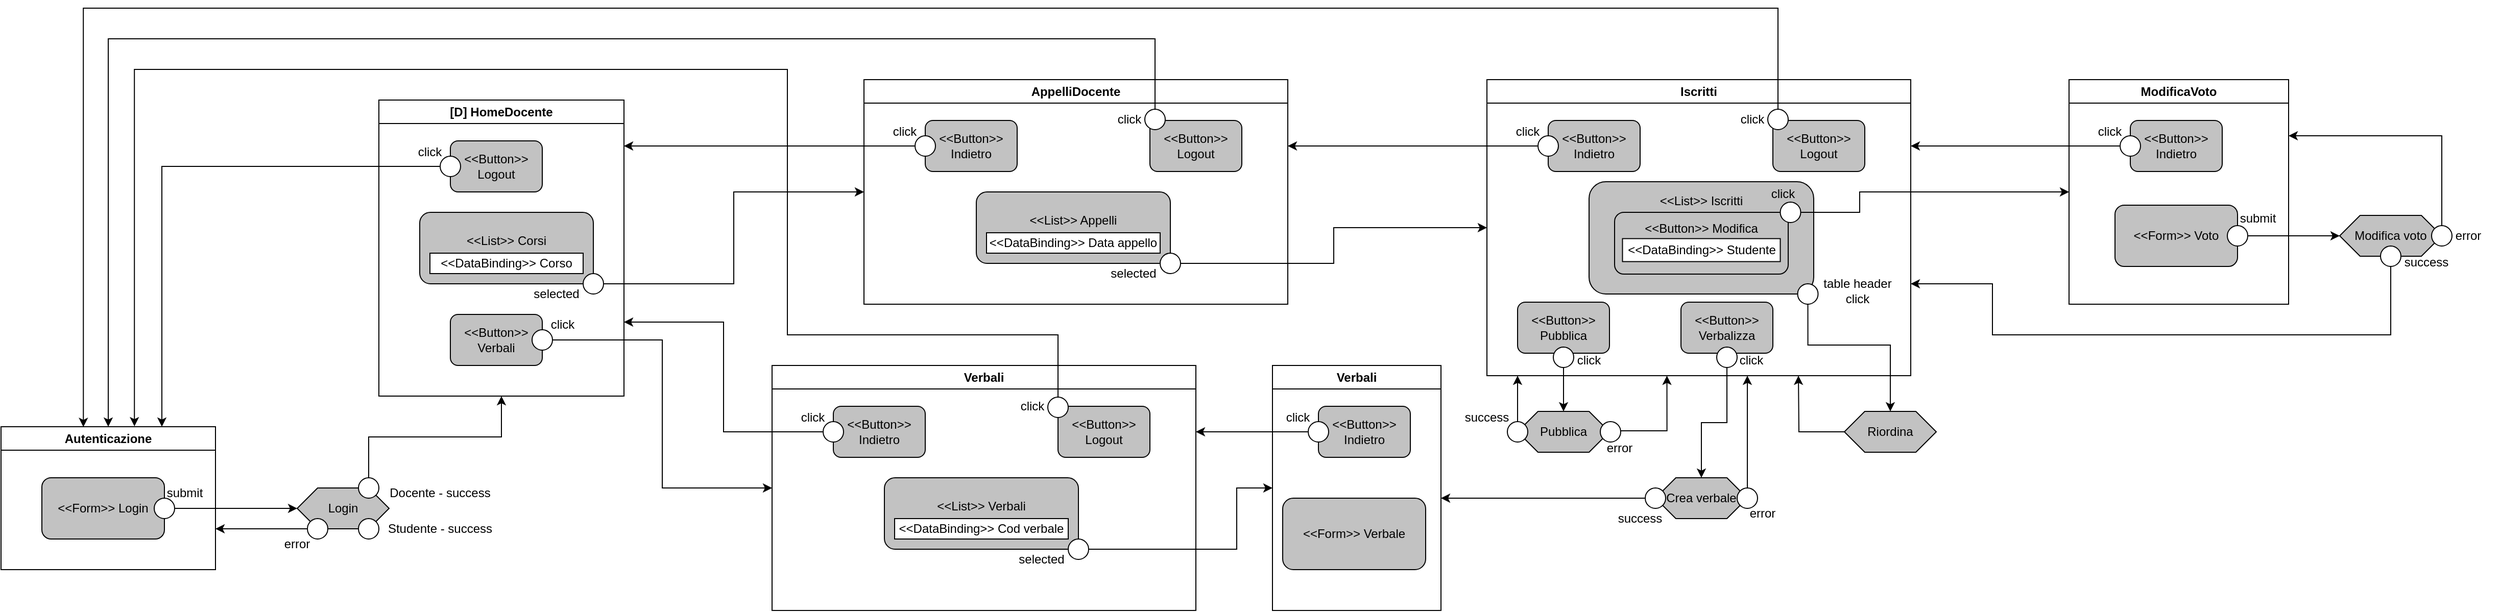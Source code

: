 <mxfile version="26.2.2">
  <diagram id="R2lEEEUBdFMjLlhIrx00" name="Page-1">
    <mxGraphModel dx="1712" dy="1960" grid="1" gridSize="10" guides="1" tooltips="1" connect="1" arrows="1" fold="1" page="1" pageScale="1" pageWidth="850" pageHeight="1100" math="0" shadow="0" extFonts="Permanent Marker^https://fonts.googleapis.com/css?family=Permanent+Marker">
      <root>
        <mxCell id="0" />
        <mxCell id="1" parent="0" />
        <mxCell id="GDVbqABVd0ClRPIk_4P2-1" value="Autenticazione" style="swimlane;whiteSpace=wrap;html=1;" vertex="1" parent="1">
          <mxGeometry x="80" y="380" width="210" height="140" as="geometry">
            <mxRectangle x="270" y="420" width="120" height="30" as="alternateBounds" />
          </mxGeometry>
        </mxCell>
        <mxCell id="GDVbqABVd0ClRPIk_4P2-2" value="&amp;lt;&amp;lt;Form&amp;gt;&amp;gt; Login" style="rounded=1;whiteSpace=wrap;html=1;fillColor=#C2C2C2;" vertex="1" parent="GDVbqABVd0ClRPIk_4P2-1">
          <mxGeometry x="40" y="50" width="120" height="60" as="geometry" />
        </mxCell>
        <mxCell id="GDVbqABVd0ClRPIk_4P2-7" value="" style="ellipse;whiteSpace=wrap;html=1;aspect=fixed;" vertex="1" parent="GDVbqABVd0ClRPIk_4P2-1">
          <mxGeometry x="150" y="70" width="20" height="20" as="geometry" />
        </mxCell>
        <mxCell id="GDVbqABVd0ClRPIk_4P2-8" value="submit" style="text;html=1;align=center;verticalAlign=middle;whiteSpace=wrap;rounded=0;" vertex="1" parent="GDVbqABVd0ClRPIk_4P2-1">
          <mxGeometry x="150" y="50" width="60" height="30" as="geometry" />
        </mxCell>
        <mxCell id="GDVbqABVd0ClRPIk_4P2-9" value="Login" style="shape=hexagon;perimeter=hexagonPerimeter2;whiteSpace=wrap;html=1;fixedSize=1;fillColor=#C2C2C2;" vertex="1" parent="1">
          <mxGeometry x="370" y="440" width="90" height="40" as="geometry" />
        </mxCell>
        <mxCell id="GDVbqABVd0ClRPIk_4P2-10" style="edgeStyle=orthogonalEdgeStyle;rounded=0;orthogonalLoop=1;jettySize=auto;html=1;" edge="1" parent="1" source="GDVbqABVd0ClRPIk_4P2-7" target="GDVbqABVd0ClRPIk_4P2-9">
          <mxGeometry relative="1" as="geometry" />
        </mxCell>
        <mxCell id="GDVbqABVd0ClRPIk_4P2-40" style="edgeStyle=orthogonalEdgeStyle;rounded=0;orthogonalLoop=1;jettySize=auto;html=1;" edge="1" parent="1" source="GDVbqABVd0ClRPIk_4P2-11" target="GDVbqABVd0ClRPIk_4P2-16">
          <mxGeometry relative="1" as="geometry" />
        </mxCell>
        <mxCell id="GDVbqABVd0ClRPIk_4P2-11" value="" style="ellipse;whiteSpace=wrap;html=1;aspect=fixed;" vertex="1" parent="1">
          <mxGeometry x="430" y="430" width="20" height="20" as="geometry" />
        </mxCell>
        <mxCell id="GDVbqABVd0ClRPIk_4P2-12" value="Docente -&amp;nbsp;success" style="text;html=1;align=center;verticalAlign=middle;whiteSpace=wrap;rounded=0;" vertex="1" parent="1">
          <mxGeometry x="450" y="430" width="120" height="30" as="geometry" />
        </mxCell>
        <mxCell id="GDVbqABVd0ClRPIk_4P2-182" style="edgeStyle=orthogonalEdgeStyle;rounded=0;orthogonalLoop=1;jettySize=auto;html=1;" edge="1" parent="1" source="GDVbqABVd0ClRPIk_4P2-13">
          <mxGeometry relative="1" as="geometry">
            <mxPoint x="290" y="480" as="targetPoint" />
          </mxGeometry>
        </mxCell>
        <mxCell id="GDVbqABVd0ClRPIk_4P2-13" value="" style="ellipse;whiteSpace=wrap;html=1;aspect=fixed;" vertex="1" parent="1">
          <mxGeometry x="380" y="470" width="20" height="20" as="geometry" />
        </mxCell>
        <mxCell id="GDVbqABVd0ClRPIk_4P2-14" value="error" style="text;html=1;align=center;verticalAlign=middle;whiteSpace=wrap;rounded=0;" vertex="1" parent="1">
          <mxGeometry x="340" y="480" width="60" height="30" as="geometry" />
        </mxCell>
        <mxCell id="GDVbqABVd0ClRPIk_4P2-16" value="[D] HomeDocente" style="swimlane;whiteSpace=wrap;html=1;" vertex="1" parent="1">
          <mxGeometry x="450" y="60" width="240" height="290" as="geometry">
            <mxRectangle x="270" y="420" width="120" height="30" as="alternateBounds" />
          </mxGeometry>
        </mxCell>
        <mxCell id="GDVbqABVd0ClRPIk_4P2-17" value="&amp;lt;&amp;lt;List&amp;gt;&amp;gt; Corsi&lt;div&gt;&lt;br&gt;&lt;/div&gt;" style="rounded=1;whiteSpace=wrap;html=1;fillColor=#C2C2C2;" vertex="1" parent="GDVbqABVd0ClRPIk_4P2-16">
          <mxGeometry x="40" y="110" width="170" height="70" as="geometry" />
        </mxCell>
        <mxCell id="GDVbqABVd0ClRPIk_4P2-18" value="" style="ellipse;whiteSpace=wrap;html=1;aspect=fixed;" vertex="1" parent="GDVbqABVd0ClRPIk_4P2-16">
          <mxGeometry x="200" y="170" width="20" height="20" as="geometry" />
        </mxCell>
        <mxCell id="GDVbqABVd0ClRPIk_4P2-19" value="selected" style="text;html=1;align=center;verticalAlign=middle;whiteSpace=wrap;rounded=0;" vertex="1" parent="GDVbqABVd0ClRPIk_4P2-16">
          <mxGeometry x="144" y="175" width="60" height="30" as="geometry" />
        </mxCell>
        <mxCell id="GDVbqABVd0ClRPIk_4P2-21" value="&amp;lt;&amp;lt;DataBinding&amp;gt;&amp;gt; Corso" style="rounded=0;whiteSpace=wrap;html=1;" vertex="1" parent="GDVbqABVd0ClRPIk_4P2-16">
          <mxGeometry x="50" y="150" width="150" height="20" as="geometry" />
        </mxCell>
        <mxCell id="GDVbqABVd0ClRPIk_4P2-38" value="click" style="text;html=1;align=center;verticalAlign=middle;whiteSpace=wrap;rounded=0;" vertex="1" parent="GDVbqABVd0ClRPIk_4P2-16">
          <mxGeometry x="20" y="36" width="60" height="30" as="geometry" />
        </mxCell>
        <mxCell id="GDVbqABVd0ClRPIk_4P2-55" value="&amp;lt;&amp;lt;Button&amp;gt;&amp;gt; Logout" style="rounded=1;whiteSpace=wrap;html=1;fillColor=#C2C2C2;" vertex="1" parent="GDVbqABVd0ClRPIk_4P2-16">
          <mxGeometry x="70" y="40" width="90" height="50" as="geometry" />
        </mxCell>
        <mxCell id="GDVbqABVd0ClRPIk_4P2-25" value="" style="ellipse;whiteSpace=wrap;html=1;aspect=fixed;shadow=0;" vertex="1" parent="GDVbqABVd0ClRPIk_4P2-16">
          <mxGeometry x="60" y="55" width="20" height="20" as="geometry" />
        </mxCell>
        <mxCell id="GDVbqABVd0ClRPIk_4P2-57" value="&amp;lt;&amp;lt;Button&amp;gt;&amp;gt; Verbali" style="rounded=1;whiteSpace=wrap;html=1;fillColor=#C2C2C2;" vertex="1" parent="GDVbqABVd0ClRPIk_4P2-16">
          <mxGeometry x="70" y="210" width="90" height="50" as="geometry" />
        </mxCell>
        <mxCell id="GDVbqABVd0ClRPIk_4P2-58" value="" style="ellipse;whiteSpace=wrap;html=1;aspect=fixed;shadow=0;" vertex="1" parent="GDVbqABVd0ClRPIk_4P2-16">
          <mxGeometry x="150" y="225" width="20" height="20" as="geometry" />
        </mxCell>
        <mxCell id="GDVbqABVd0ClRPIk_4P2-56" value="click" style="text;html=1;align=center;verticalAlign=middle;whiteSpace=wrap;rounded=0;" vertex="1" parent="GDVbqABVd0ClRPIk_4P2-16">
          <mxGeometry x="150" y="205" width="60" height="30" as="geometry" />
        </mxCell>
        <mxCell id="GDVbqABVd0ClRPIk_4P2-28" value="" style="ellipse;whiteSpace=wrap;html=1;aspect=fixed;" vertex="1" parent="1">
          <mxGeometry x="430" y="470" width="20" height="20" as="geometry" />
        </mxCell>
        <mxCell id="GDVbqABVd0ClRPIk_4P2-29" value="Studente -&amp;nbsp;success" style="text;html=1;align=center;verticalAlign=middle;whiteSpace=wrap;rounded=0;" vertex="1" parent="1">
          <mxGeometry x="450" y="465" width="120" height="30" as="geometry" />
        </mxCell>
        <mxCell id="GDVbqABVd0ClRPIk_4P2-42" value="AppelliDocente" style="swimlane;whiteSpace=wrap;html=1;startSize=23;" vertex="1" parent="1">
          <mxGeometry x="925" y="40" width="415" height="220" as="geometry">
            <mxRectangle x="270" y="420" width="120" height="30" as="alternateBounds" />
          </mxGeometry>
        </mxCell>
        <mxCell id="GDVbqABVd0ClRPIk_4P2-43" value="&amp;lt;&amp;lt;List&amp;gt;&amp;gt; Appelli&lt;div&gt;&lt;br&gt;&lt;/div&gt;" style="rounded=1;whiteSpace=wrap;html=1;fillColor=#C2C2C2;" vertex="1" parent="GDVbqABVd0ClRPIk_4P2-42">
          <mxGeometry x="110" y="110" width="190" height="70" as="geometry" />
        </mxCell>
        <mxCell id="GDVbqABVd0ClRPIk_4P2-44" value="" style="ellipse;whiteSpace=wrap;html=1;aspect=fixed;" vertex="1" parent="GDVbqABVd0ClRPIk_4P2-42">
          <mxGeometry x="290" y="170" width="20" height="20" as="geometry" />
        </mxCell>
        <mxCell id="GDVbqABVd0ClRPIk_4P2-45" value="selected" style="text;html=1;align=center;verticalAlign=middle;whiteSpace=wrap;rounded=0;" vertex="1" parent="GDVbqABVd0ClRPIk_4P2-42">
          <mxGeometry x="234" y="175" width="60" height="30" as="geometry" />
        </mxCell>
        <mxCell id="GDVbqABVd0ClRPIk_4P2-46" value="&amp;lt;&amp;lt;DataBinding&amp;gt;&amp;gt; Data appello" style="rounded=0;whiteSpace=wrap;html=1;" vertex="1" parent="GDVbqABVd0ClRPIk_4P2-42">
          <mxGeometry x="120" y="150" width="170" height="20" as="geometry" />
        </mxCell>
        <mxCell id="GDVbqABVd0ClRPIk_4P2-62" value="click" style="text;html=1;align=center;verticalAlign=middle;whiteSpace=wrap;rounded=0;" vertex="1" parent="GDVbqABVd0ClRPIk_4P2-42">
          <mxGeometry x="230" y="24" width="60" height="30" as="geometry" />
        </mxCell>
        <mxCell id="GDVbqABVd0ClRPIk_4P2-63" value="&amp;lt;&amp;lt;Button&amp;gt;&amp;gt; Logout" style="rounded=1;whiteSpace=wrap;html=1;fillColor=#C2C2C2;" vertex="1" parent="GDVbqABVd0ClRPIk_4P2-42">
          <mxGeometry x="280" y="40" width="90" height="50" as="geometry" />
        </mxCell>
        <mxCell id="GDVbqABVd0ClRPIk_4P2-64" value="" style="ellipse;whiteSpace=wrap;html=1;aspect=fixed;shadow=0;" vertex="1" parent="GDVbqABVd0ClRPIk_4P2-42">
          <mxGeometry x="275" y="29" width="20" height="20" as="geometry" />
        </mxCell>
        <mxCell id="GDVbqABVd0ClRPIk_4P2-79" value="click" style="text;html=1;align=center;verticalAlign=middle;whiteSpace=wrap;rounded=0;" vertex="1" parent="GDVbqABVd0ClRPIk_4P2-42">
          <mxGeometry x="10" y="36" width="60" height="30" as="geometry" />
        </mxCell>
        <mxCell id="GDVbqABVd0ClRPIk_4P2-80" value="&amp;lt;&amp;lt;Button&amp;gt;&amp;gt; Indietro" style="rounded=1;whiteSpace=wrap;html=1;fillColor=#C2C2C2;" vertex="1" parent="GDVbqABVd0ClRPIk_4P2-42">
          <mxGeometry x="60" y="40" width="90" height="50" as="geometry" />
        </mxCell>
        <mxCell id="GDVbqABVd0ClRPIk_4P2-83" style="edgeStyle=orthogonalEdgeStyle;rounded=0;orthogonalLoop=1;jettySize=auto;html=1;" edge="1" parent="GDVbqABVd0ClRPIk_4P2-42" source="GDVbqABVd0ClRPIk_4P2-81">
          <mxGeometry relative="1" as="geometry">
            <mxPoint x="-235" y="65" as="targetPoint" />
          </mxGeometry>
        </mxCell>
        <mxCell id="GDVbqABVd0ClRPIk_4P2-81" value="" style="ellipse;whiteSpace=wrap;html=1;aspect=fixed;shadow=0;" vertex="1" parent="GDVbqABVd0ClRPIk_4P2-42">
          <mxGeometry x="50" y="55" width="20" height="20" as="geometry" />
        </mxCell>
        <mxCell id="GDVbqABVd0ClRPIk_4P2-75" style="edgeStyle=orthogonalEdgeStyle;rounded=0;orthogonalLoop=1;jettySize=auto;html=1;entryX=0;entryY=0.5;entryDx=0;entryDy=0;" edge="1" parent="1" source="GDVbqABVd0ClRPIk_4P2-58" target="GDVbqABVd0ClRPIk_4P2-67">
          <mxGeometry relative="1" as="geometry" />
        </mxCell>
        <mxCell id="GDVbqABVd0ClRPIk_4P2-65" style="edgeStyle=orthogonalEdgeStyle;rounded=0;orthogonalLoop=1;jettySize=auto;html=1;entryX=0.5;entryY=0;entryDx=0;entryDy=0;" edge="1" parent="1" source="GDVbqABVd0ClRPIk_4P2-64" target="GDVbqABVd0ClRPIk_4P2-1">
          <mxGeometry relative="1" as="geometry">
            <Array as="points">
              <mxPoint x="1210" />
              <mxPoint x="185" />
            </Array>
          </mxGeometry>
        </mxCell>
        <mxCell id="GDVbqABVd0ClRPIk_4P2-66" style="edgeStyle=orthogonalEdgeStyle;rounded=0;orthogonalLoop=1;jettySize=auto;html=1;entryX=0.75;entryY=0;entryDx=0;entryDy=0;" edge="1" parent="1" source="GDVbqABVd0ClRPIk_4P2-25" target="GDVbqABVd0ClRPIk_4P2-1">
          <mxGeometry relative="1" as="geometry" />
        </mxCell>
        <mxCell id="GDVbqABVd0ClRPIk_4P2-67" value="Verbali" style="swimlane;whiteSpace=wrap;html=1;startSize=23;" vertex="1" parent="1">
          <mxGeometry x="835" y="320" width="415" height="240" as="geometry">
            <mxRectangle x="270" y="420" width="120" height="30" as="alternateBounds" />
          </mxGeometry>
        </mxCell>
        <mxCell id="GDVbqABVd0ClRPIk_4P2-68" value="&amp;lt;&amp;lt;List&amp;gt;&amp;gt; Verbali&lt;div&gt;&lt;br&gt;&lt;/div&gt;" style="rounded=1;whiteSpace=wrap;html=1;fillColor=#C2C2C2;" vertex="1" parent="GDVbqABVd0ClRPIk_4P2-67">
          <mxGeometry x="110" y="110" width="190" height="70" as="geometry" />
        </mxCell>
        <mxCell id="GDVbqABVd0ClRPIk_4P2-69" value="" style="ellipse;whiteSpace=wrap;html=1;aspect=fixed;" vertex="1" parent="GDVbqABVd0ClRPIk_4P2-67">
          <mxGeometry x="290" y="170" width="20" height="20" as="geometry" />
        </mxCell>
        <mxCell id="GDVbqABVd0ClRPIk_4P2-70" value="selected" style="text;html=1;align=center;verticalAlign=middle;whiteSpace=wrap;rounded=0;" vertex="1" parent="GDVbqABVd0ClRPIk_4P2-67">
          <mxGeometry x="234" y="175" width="60" height="30" as="geometry" />
        </mxCell>
        <mxCell id="GDVbqABVd0ClRPIk_4P2-71" value="&amp;lt;&amp;lt;DataBinding&amp;gt;&amp;gt; Cod verbale" style="rounded=0;whiteSpace=wrap;html=1;" vertex="1" parent="GDVbqABVd0ClRPIk_4P2-67">
          <mxGeometry x="120" y="150" width="170" height="20" as="geometry" />
        </mxCell>
        <mxCell id="GDVbqABVd0ClRPIk_4P2-72" value="click" style="text;html=1;align=center;verticalAlign=middle;whiteSpace=wrap;rounded=0;" vertex="1" parent="GDVbqABVd0ClRPIk_4P2-67">
          <mxGeometry x="225" y="25" width="60" height="30" as="geometry" />
        </mxCell>
        <mxCell id="GDVbqABVd0ClRPIk_4P2-73" value="&amp;lt;&amp;lt;Button&amp;gt;&amp;gt; Logout" style="rounded=1;whiteSpace=wrap;html=1;fillColor=#C2C2C2;" vertex="1" parent="GDVbqABVd0ClRPIk_4P2-67">
          <mxGeometry x="280" y="40" width="90" height="50" as="geometry" />
        </mxCell>
        <mxCell id="GDVbqABVd0ClRPIk_4P2-74" value="" style="ellipse;whiteSpace=wrap;html=1;aspect=fixed;shadow=0;" vertex="1" parent="GDVbqABVd0ClRPIk_4P2-67">
          <mxGeometry x="270" y="31" width="20" height="20" as="geometry" />
        </mxCell>
        <mxCell id="GDVbqABVd0ClRPIk_4P2-77" style="edgeStyle=orthogonalEdgeStyle;rounded=0;orthogonalLoop=1;jettySize=auto;html=1;" edge="1" parent="1" source="GDVbqABVd0ClRPIk_4P2-18" target="GDVbqABVd0ClRPIk_4P2-42">
          <mxGeometry relative="1" as="geometry">
            <mxPoint x="940" y="100" as="targetPoint" />
          </mxGeometry>
        </mxCell>
        <mxCell id="GDVbqABVd0ClRPIk_4P2-85" value="click" style="text;html=1;align=center;verticalAlign=middle;whiteSpace=wrap;rounded=0;" vertex="1" parent="1">
          <mxGeometry x="845" y="356" width="60" height="30" as="geometry" />
        </mxCell>
        <mxCell id="GDVbqABVd0ClRPIk_4P2-86" value="&amp;lt;&amp;lt;Button&amp;gt;&amp;gt; Indietro" style="rounded=1;whiteSpace=wrap;html=1;fillColor=#C2C2C2;" vertex="1" parent="1">
          <mxGeometry x="895" y="360" width="90" height="50" as="geometry" />
        </mxCell>
        <mxCell id="GDVbqABVd0ClRPIk_4P2-88" style="edgeStyle=orthogonalEdgeStyle;rounded=0;orthogonalLoop=1;jettySize=auto;html=1;entryX=1;entryY=0.75;entryDx=0;entryDy=0;" edge="1" parent="1" source="GDVbqABVd0ClRPIk_4P2-87" target="GDVbqABVd0ClRPIk_4P2-16">
          <mxGeometry relative="1" as="geometry" />
        </mxCell>
        <mxCell id="GDVbqABVd0ClRPIk_4P2-87" value="" style="ellipse;whiteSpace=wrap;html=1;aspect=fixed;shadow=0;" vertex="1" parent="1">
          <mxGeometry x="885" y="375" width="20" height="20" as="geometry" />
        </mxCell>
        <mxCell id="GDVbqABVd0ClRPIk_4P2-90" value="Iscritti" style="swimlane;whiteSpace=wrap;html=1;startSize=23;" vertex="1" parent="1">
          <mxGeometry x="1535" y="40" width="415" height="290" as="geometry">
            <mxRectangle x="270" y="420" width="120" height="30" as="alternateBounds" />
          </mxGeometry>
        </mxCell>
        <mxCell id="GDVbqABVd0ClRPIk_4P2-91" value="&amp;lt;&amp;lt;List&amp;gt;&amp;gt; Iscritti&lt;div&gt;&lt;br&gt;&lt;/div&gt;&lt;div&gt;&lt;br&gt;&lt;/div&gt;&lt;div&gt;&lt;br&gt;&lt;/div&gt;&lt;div&gt;&lt;br&gt;&lt;/div&gt;&lt;div&gt;&lt;br&gt;&lt;/div&gt;" style="rounded=1;whiteSpace=wrap;html=1;fillColor=#C2C2C2;" vertex="1" parent="GDVbqABVd0ClRPIk_4P2-90">
          <mxGeometry x="100" y="100" width="220" height="110" as="geometry" />
        </mxCell>
        <mxCell id="GDVbqABVd0ClRPIk_4P2-95" value="click" style="text;html=1;align=center;verticalAlign=middle;whiteSpace=wrap;rounded=0;" vertex="1" parent="GDVbqABVd0ClRPIk_4P2-90">
          <mxGeometry x="230" y="24" width="60" height="30" as="geometry" />
        </mxCell>
        <mxCell id="GDVbqABVd0ClRPIk_4P2-96" value="&amp;lt;&amp;lt;Button&amp;gt;&amp;gt; Logout" style="rounded=1;whiteSpace=wrap;html=1;fillColor=#C2C2C2;" vertex="1" parent="GDVbqABVd0ClRPIk_4P2-90">
          <mxGeometry x="280" y="40" width="90" height="50" as="geometry" />
        </mxCell>
        <mxCell id="GDVbqABVd0ClRPIk_4P2-97" value="" style="ellipse;whiteSpace=wrap;html=1;aspect=fixed;shadow=0;" vertex="1" parent="GDVbqABVd0ClRPIk_4P2-90">
          <mxGeometry x="275" y="29" width="20" height="20" as="geometry" />
        </mxCell>
        <mxCell id="GDVbqABVd0ClRPIk_4P2-98" value="click" style="text;html=1;align=center;verticalAlign=middle;whiteSpace=wrap;rounded=0;" vertex="1" parent="GDVbqABVd0ClRPIk_4P2-90">
          <mxGeometry x="10" y="36" width="60" height="30" as="geometry" />
        </mxCell>
        <mxCell id="GDVbqABVd0ClRPIk_4P2-99" value="&amp;lt;&amp;lt;Button&amp;gt;&amp;gt; Indietro" style="rounded=1;whiteSpace=wrap;html=1;fillColor=#C2C2C2;" vertex="1" parent="GDVbqABVd0ClRPIk_4P2-90">
          <mxGeometry x="60" y="40" width="90" height="50" as="geometry" />
        </mxCell>
        <mxCell id="GDVbqABVd0ClRPIk_4P2-101" value="" style="ellipse;whiteSpace=wrap;html=1;aspect=fixed;shadow=0;" vertex="1" parent="GDVbqABVd0ClRPIk_4P2-90">
          <mxGeometry x="50" y="55" width="20" height="20" as="geometry" />
        </mxCell>
        <mxCell id="GDVbqABVd0ClRPIk_4P2-105" value="&amp;lt;&amp;lt;Button&amp;gt;&amp;gt; Modifica&lt;div&gt;&lt;br&gt;&lt;/div&gt;&lt;div&gt;&lt;br&gt;&lt;/div&gt;" style="rounded=1;whiteSpace=wrap;html=1;fillColor=#C2C2C2;" vertex="1" parent="GDVbqABVd0ClRPIk_4P2-90">
          <mxGeometry x="125" y="130" width="170" height="60.5" as="geometry" />
        </mxCell>
        <mxCell id="GDVbqABVd0ClRPIk_4P2-106" value="&amp;lt;&amp;lt;DataBinding&amp;gt;&amp;gt; Studente" style="rounded=0;whiteSpace=wrap;html=1;" vertex="1" parent="GDVbqABVd0ClRPIk_4P2-90">
          <mxGeometry x="132.75" y="155.75" width="154.5" height="22.5" as="geometry" />
        </mxCell>
        <mxCell id="GDVbqABVd0ClRPIk_4P2-138" value="click" style="text;html=1;align=center;verticalAlign=middle;whiteSpace=wrap;rounded=0;" vertex="1" parent="GDVbqABVd0ClRPIk_4P2-90">
          <mxGeometry x="70" y="260" width="60" height="30" as="geometry" />
        </mxCell>
        <mxCell id="GDVbqABVd0ClRPIk_4P2-139" value="&amp;lt;&amp;lt;Button&amp;gt;&amp;gt; Pubblica" style="rounded=1;whiteSpace=wrap;html=1;fillColor=#C2C2C2;" vertex="1" parent="GDVbqABVd0ClRPIk_4P2-90">
          <mxGeometry x="30" y="218" width="90" height="50" as="geometry" />
        </mxCell>
        <mxCell id="GDVbqABVd0ClRPIk_4P2-140" value="" style="ellipse;whiteSpace=wrap;html=1;aspect=fixed;shadow=0;" vertex="1" parent="GDVbqABVd0ClRPIk_4P2-90">
          <mxGeometry x="65" y="262" width="20" height="20" as="geometry" />
        </mxCell>
        <mxCell id="GDVbqABVd0ClRPIk_4P2-107" value="" style="ellipse;whiteSpace=wrap;html=1;aspect=fixed;shadow=0;" vertex="1" parent="GDVbqABVd0ClRPIk_4P2-90">
          <mxGeometry x="287.25" y="120" width="20" height="20" as="geometry" />
        </mxCell>
        <mxCell id="GDVbqABVd0ClRPIk_4P2-185" value="table header click" style="text;html=1;align=center;verticalAlign=middle;whiteSpace=wrap;rounded=0;" vertex="1" parent="GDVbqABVd0ClRPIk_4P2-90">
          <mxGeometry x="328" y="192" width="70" height="30" as="geometry" />
        </mxCell>
        <mxCell id="GDVbqABVd0ClRPIk_4P2-198" value="click" style="text;html=1;align=center;verticalAlign=middle;whiteSpace=wrap;rounded=0;" vertex="1" parent="GDVbqABVd0ClRPIk_4P2-90">
          <mxGeometry x="229" y="260" width="60" height="30" as="geometry" />
        </mxCell>
        <mxCell id="GDVbqABVd0ClRPIk_4P2-102" style="edgeStyle=orthogonalEdgeStyle;rounded=0;orthogonalLoop=1;jettySize=auto;html=1;" edge="1" parent="1" source="GDVbqABVd0ClRPIk_4P2-101">
          <mxGeometry relative="1" as="geometry">
            <mxPoint x="1340" y="105" as="targetPoint" />
          </mxGeometry>
        </mxCell>
        <mxCell id="GDVbqABVd0ClRPIk_4P2-103" style="edgeStyle=orthogonalEdgeStyle;rounded=0;orthogonalLoop=1;jettySize=auto;html=1;entryX=0;entryY=0.5;entryDx=0;entryDy=0;" edge="1" parent="1" source="GDVbqABVd0ClRPIk_4P2-44" target="GDVbqABVd0ClRPIk_4P2-90">
          <mxGeometry relative="1" as="geometry" />
        </mxCell>
        <mxCell id="GDVbqABVd0ClRPIk_4P2-104" style="edgeStyle=orthogonalEdgeStyle;rounded=0;orthogonalLoop=1;jettySize=auto;html=1;entryX=0.384;entryY=0.002;entryDx=0;entryDy=0;entryPerimeter=0;" edge="1" parent="1" source="GDVbqABVd0ClRPIk_4P2-97" target="GDVbqABVd0ClRPIk_4P2-1">
          <mxGeometry relative="1" as="geometry">
            <Array as="points">
              <mxPoint x="1820" y="-30" />
              <mxPoint x="161" y="-30" />
            </Array>
          </mxGeometry>
        </mxCell>
        <mxCell id="GDVbqABVd0ClRPIk_4P2-123" style="edgeStyle=orthogonalEdgeStyle;rounded=0;orthogonalLoop=1;jettySize=auto;html=1;entryX=0;entryY=0.5;entryDx=0;entryDy=0;" edge="1" parent="1" source="GDVbqABVd0ClRPIk_4P2-107" target="GDVbqABVd0ClRPIk_4P2-108">
          <mxGeometry relative="1" as="geometry">
            <Array as="points">
              <mxPoint x="1900" y="170" />
              <mxPoint x="1900" y="150" />
            </Array>
          </mxGeometry>
        </mxCell>
        <mxCell id="GDVbqABVd0ClRPIk_4P2-108" value="ModificaVoto" style="swimlane;whiteSpace=wrap;html=1;startSize=23;" vertex="1" parent="1">
          <mxGeometry x="2105" y="40" width="215" height="220" as="geometry">
            <mxRectangle x="270" y="420" width="120" height="30" as="alternateBounds" />
          </mxGeometry>
        </mxCell>
        <mxCell id="GDVbqABVd0ClRPIk_4P2-113" value="click" style="text;html=1;align=center;verticalAlign=middle;whiteSpace=wrap;rounded=0;" vertex="1" parent="GDVbqABVd0ClRPIk_4P2-108">
          <mxGeometry x="10" y="36" width="60" height="30" as="geometry" />
        </mxCell>
        <mxCell id="GDVbqABVd0ClRPIk_4P2-114" value="&amp;lt;&amp;lt;Button&amp;gt;&amp;gt; Indietro" style="rounded=1;whiteSpace=wrap;html=1;fillColor=#C2C2C2;" vertex="1" parent="GDVbqABVd0ClRPIk_4P2-108">
          <mxGeometry x="60" y="40" width="90" height="50" as="geometry" />
        </mxCell>
        <mxCell id="GDVbqABVd0ClRPIk_4P2-115" value="" style="ellipse;whiteSpace=wrap;html=1;aspect=fixed;shadow=0;" vertex="1" parent="GDVbqABVd0ClRPIk_4P2-108">
          <mxGeometry x="50" y="55" width="20" height="20" as="geometry" />
        </mxCell>
        <mxCell id="GDVbqABVd0ClRPIk_4P2-126" value="submit" style="text;html=1;align=center;verticalAlign=middle;whiteSpace=wrap;rounded=0;" vertex="1" parent="GDVbqABVd0ClRPIk_4P2-108">
          <mxGeometry x="155" y="121" width="60" height="30" as="geometry" />
        </mxCell>
        <mxCell id="GDVbqABVd0ClRPIk_4P2-119" style="edgeStyle=orthogonalEdgeStyle;rounded=0;orthogonalLoop=1;jettySize=auto;html=1;" edge="1" parent="1" source="GDVbqABVd0ClRPIk_4P2-115">
          <mxGeometry relative="1" as="geometry">
            <mxPoint x="1950" y="105" as="targetPoint" />
          </mxGeometry>
        </mxCell>
        <mxCell id="GDVbqABVd0ClRPIk_4P2-125" style="edgeStyle=orthogonalEdgeStyle;rounded=0;orthogonalLoop=1;jettySize=auto;html=1;entryX=0;entryY=0.5;entryDx=0;entryDy=0;" edge="1" parent="1" source="GDVbqABVd0ClRPIk_4P2-120" target="GDVbqABVd0ClRPIk_4P2-124">
          <mxGeometry relative="1" as="geometry" />
        </mxCell>
        <mxCell id="GDVbqABVd0ClRPIk_4P2-120" value="&amp;lt;&amp;lt;Form&amp;gt;&amp;gt; Voto" style="rounded=1;whiteSpace=wrap;html=1;fillColor=#C2C2C2;" vertex="1" parent="1">
          <mxGeometry x="2150" y="163" width="120" height="60" as="geometry" />
        </mxCell>
        <mxCell id="GDVbqABVd0ClRPIk_4P2-121" value="" style="ellipse;whiteSpace=wrap;html=1;aspect=fixed;" vertex="1" parent="1">
          <mxGeometry x="2260" y="183" width="20" height="20" as="geometry" />
        </mxCell>
        <mxCell id="GDVbqABVd0ClRPIk_4P2-124" value="Modifica voto" style="shape=hexagon;perimeter=hexagonPerimeter2;whiteSpace=wrap;html=1;fixedSize=1;fillColor=#C2C2C2;" vertex="1" parent="1">
          <mxGeometry x="2370" y="173" width="100" height="40" as="geometry" />
        </mxCell>
        <mxCell id="GDVbqABVd0ClRPIk_4P2-134" style="edgeStyle=orthogonalEdgeStyle;rounded=0;orthogonalLoop=1;jettySize=auto;html=1;entryX=1;entryY=0.25;entryDx=0;entryDy=0;" edge="1" parent="1" source="GDVbqABVd0ClRPIk_4P2-128" target="GDVbqABVd0ClRPIk_4P2-108">
          <mxGeometry relative="1" as="geometry">
            <mxPoint x="2470" y="80" as="targetPoint" />
            <Array as="points">
              <mxPoint x="2470" y="95" />
            </Array>
          </mxGeometry>
        </mxCell>
        <mxCell id="GDVbqABVd0ClRPIk_4P2-128" value="" style="ellipse;whiteSpace=wrap;html=1;aspect=fixed;" vertex="1" parent="1">
          <mxGeometry x="2460" y="183" width="20" height="20" as="geometry" />
        </mxCell>
        <mxCell id="GDVbqABVd0ClRPIk_4P2-129" value="error" style="text;html=1;align=center;verticalAlign=middle;whiteSpace=wrap;rounded=0;" vertex="1" parent="1">
          <mxGeometry x="2466" y="178" width="60" height="30" as="geometry" />
        </mxCell>
        <mxCell id="GDVbqABVd0ClRPIk_4P2-133" style="edgeStyle=orthogonalEdgeStyle;rounded=0;orthogonalLoop=1;jettySize=auto;html=1;" edge="1" parent="1" source="GDVbqABVd0ClRPIk_4P2-131">
          <mxGeometry relative="1" as="geometry">
            <mxPoint x="1950.0" y="240" as="targetPoint" />
            <Array as="points">
              <mxPoint x="2420" y="290" />
              <mxPoint x="2030" y="290" />
              <mxPoint x="2030" y="240" />
            </Array>
          </mxGeometry>
        </mxCell>
        <mxCell id="GDVbqABVd0ClRPIk_4P2-131" value="" style="ellipse;whiteSpace=wrap;html=1;aspect=fixed;" vertex="1" parent="1">
          <mxGeometry x="2410" y="203" width="20" height="20" as="geometry" />
        </mxCell>
        <mxCell id="GDVbqABVd0ClRPIk_4P2-132" value="success" style="text;html=1;align=center;verticalAlign=middle;whiteSpace=wrap;rounded=0;" vertex="1" parent="1">
          <mxGeometry x="2425" y="204" width="60" height="30" as="geometry" />
        </mxCell>
        <mxCell id="GDVbqABVd0ClRPIk_4P2-141" value="Pubblica" style="shape=hexagon;perimeter=hexagonPerimeter2;whiteSpace=wrap;html=1;fixedSize=1;fillColor=#C2C2C2;" vertex="1" parent="1">
          <mxGeometry x="1565" y="365" width="90" height="40" as="geometry" />
        </mxCell>
        <mxCell id="GDVbqABVd0ClRPIk_4P2-146" style="edgeStyle=orthogonalEdgeStyle;rounded=0;orthogonalLoop=1;jettySize=auto;html=1;entryX=0.75;entryY=1;entryDx=0;entryDy=0;" edge="1" parent="1">
          <mxGeometry relative="1" as="geometry">
            <mxPoint x="1664.66" y="384" as="sourcePoint" />
            <mxPoint x="1711.25" y="330" as="targetPoint" />
            <Array as="points">
              <mxPoint x="1711" y="384" />
            </Array>
          </mxGeometry>
        </mxCell>
        <mxCell id="GDVbqABVd0ClRPIk_4P2-142" value="" style="ellipse;whiteSpace=wrap;html=1;aspect=fixed;" vertex="1" parent="1">
          <mxGeometry x="1646" y="375" width="20" height="20" as="geometry" />
        </mxCell>
        <mxCell id="GDVbqABVd0ClRPIk_4P2-143" value="error" style="text;html=1;align=center;verticalAlign=middle;whiteSpace=wrap;rounded=0;" vertex="1" parent="1">
          <mxGeometry x="1635" y="386" width="60" height="30" as="geometry" />
        </mxCell>
        <mxCell id="GDVbqABVd0ClRPIk_4P2-197" style="edgeStyle=orthogonalEdgeStyle;rounded=0;orthogonalLoop=1;jettySize=auto;html=1;" edge="1" parent="1" source="GDVbqABVd0ClRPIk_4P2-144">
          <mxGeometry relative="1" as="geometry">
            <mxPoint x="1565" y="330" as="targetPoint" />
          </mxGeometry>
        </mxCell>
        <mxCell id="GDVbqABVd0ClRPIk_4P2-144" value="" style="ellipse;whiteSpace=wrap;html=1;aspect=fixed;" vertex="1" parent="1">
          <mxGeometry x="1555" y="375" width="20" height="20" as="geometry" />
        </mxCell>
        <mxCell id="GDVbqABVd0ClRPIk_4P2-145" value="success" style="text;html=1;align=center;verticalAlign=middle;whiteSpace=wrap;rounded=0;" vertex="1" parent="1">
          <mxGeometry x="1505" y="356" width="60" height="30" as="geometry" />
        </mxCell>
        <mxCell id="GDVbqABVd0ClRPIk_4P2-149" style="edgeStyle=orthogonalEdgeStyle;rounded=0;orthogonalLoop=1;jettySize=auto;html=1;" edge="1" parent="1" source="GDVbqABVd0ClRPIk_4P2-140" target="GDVbqABVd0ClRPIk_4P2-141">
          <mxGeometry relative="1" as="geometry" />
        </mxCell>
        <mxCell id="GDVbqABVd0ClRPIk_4P2-169" value="Verbali" style="swimlane;whiteSpace=wrap;html=1;startSize=23;" vertex="1" parent="1">
          <mxGeometry x="1325" y="320" width="165" height="240" as="geometry">
            <mxRectangle x="270" y="420" width="120" height="30" as="alternateBounds" />
          </mxGeometry>
        </mxCell>
        <mxCell id="GDVbqABVd0ClRPIk_4P2-170" value="&lt;div&gt;&amp;lt;&amp;lt;Form&amp;gt;&amp;gt;&amp;nbsp;&lt;span style=&quot;background-color: transparent; color: light-dark(rgb(0, 0, 0), rgb(255, 255, 255));&quot;&gt;Verbale&lt;/span&gt;&lt;/div&gt;" style="rounded=1;whiteSpace=wrap;html=1;fillColor=#C2C2C2;" vertex="1" parent="GDVbqABVd0ClRPIk_4P2-169">
          <mxGeometry x="10" y="130" width="140" height="70" as="geometry" />
        </mxCell>
        <mxCell id="GDVbqABVd0ClRPIk_4P2-177" value="click" style="text;html=1;align=center;verticalAlign=middle;whiteSpace=wrap;rounded=0;" vertex="1" parent="GDVbqABVd0ClRPIk_4P2-169">
          <mxGeometry x="-5" y="36" width="60" height="30" as="geometry" />
        </mxCell>
        <mxCell id="GDVbqABVd0ClRPIk_4P2-178" value="&amp;lt;&amp;lt;Button&amp;gt;&amp;gt; Indietro" style="rounded=1;whiteSpace=wrap;html=1;fillColor=#C2C2C2;" vertex="1" parent="GDVbqABVd0ClRPIk_4P2-169">
          <mxGeometry x="45" y="40" width="90" height="50" as="geometry" />
        </mxCell>
        <mxCell id="GDVbqABVd0ClRPIk_4P2-180" style="edgeStyle=orthogonalEdgeStyle;rounded=0;orthogonalLoop=1;jettySize=auto;html=1;" edge="1" parent="GDVbqABVd0ClRPIk_4P2-169" source="GDVbqABVd0ClRPIk_4P2-179">
          <mxGeometry relative="1" as="geometry">
            <mxPoint x="-75" y="65" as="targetPoint" />
          </mxGeometry>
        </mxCell>
        <mxCell id="GDVbqABVd0ClRPIk_4P2-179" value="" style="ellipse;whiteSpace=wrap;html=1;aspect=fixed;shadow=0;" vertex="1" parent="GDVbqABVd0ClRPIk_4P2-169">
          <mxGeometry x="35" y="55" width="20" height="20" as="geometry" />
        </mxCell>
        <mxCell id="GDVbqABVd0ClRPIk_4P2-181" style="edgeStyle=orthogonalEdgeStyle;rounded=0;orthogonalLoop=1;jettySize=auto;html=1;entryX=0;entryY=0.5;entryDx=0;entryDy=0;" edge="1" parent="1" source="GDVbqABVd0ClRPIk_4P2-69" target="GDVbqABVd0ClRPIk_4P2-169">
          <mxGeometry relative="1" as="geometry">
            <Array as="points">
              <mxPoint x="1290" y="500" />
              <mxPoint x="1290" y="440" />
            </Array>
          </mxGeometry>
        </mxCell>
        <mxCell id="GDVbqABVd0ClRPIk_4P2-183" value="click" style="text;html=1;align=center;verticalAlign=middle;whiteSpace=wrap;rounded=0;" vertex="1" parent="1">
          <mxGeometry x="1795" y="137" width="60" height="30" as="geometry" />
        </mxCell>
        <mxCell id="GDVbqABVd0ClRPIk_4P2-194" style="edgeStyle=orthogonalEdgeStyle;rounded=0;orthogonalLoop=1;jettySize=auto;html=1;entryX=0.5;entryY=0;entryDx=0;entryDy=0;" edge="1" parent="1" source="GDVbqABVd0ClRPIk_4P2-184" target="GDVbqABVd0ClRPIk_4P2-186">
          <mxGeometry relative="1" as="geometry">
            <mxPoint x="1849.25" y="310" as="targetPoint" />
            <Array as="points">
              <mxPoint x="1849" y="300" />
              <mxPoint x="1930" y="300" />
            </Array>
          </mxGeometry>
        </mxCell>
        <mxCell id="GDVbqABVd0ClRPIk_4P2-184" value="" style="ellipse;whiteSpace=wrap;html=1;aspect=fixed;shadow=0;" vertex="1" parent="1">
          <mxGeometry x="1839.25" y="240" width="20" height="20" as="geometry" />
        </mxCell>
        <mxCell id="GDVbqABVd0ClRPIk_4P2-195" style="edgeStyle=orthogonalEdgeStyle;rounded=0;orthogonalLoop=1;jettySize=auto;html=1;" edge="1" parent="1" source="GDVbqABVd0ClRPIk_4P2-186">
          <mxGeometry relative="1" as="geometry">
            <mxPoint x="1840" y="330" as="targetPoint" />
          </mxGeometry>
        </mxCell>
        <mxCell id="GDVbqABVd0ClRPIk_4P2-186" value="Riordina" style="shape=hexagon;perimeter=hexagonPerimeter2;whiteSpace=wrap;html=1;fixedSize=1;fillColor=#C2C2C2;" vertex="1" parent="1">
          <mxGeometry x="1885" y="365" width="90" height="40" as="geometry" />
        </mxCell>
        <mxCell id="GDVbqABVd0ClRPIk_4P2-196" style="edgeStyle=orthogonalEdgeStyle;rounded=0;orthogonalLoop=1;jettySize=auto;html=1;entryX=0.622;entryY=-0.003;entryDx=0;entryDy=0;entryPerimeter=0;" edge="1" parent="1" source="GDVbqABVd0ClRPIk_4P2-74" target="GDVbqABVd0ClRPIk_4P2-1">
          <mxGeometry relative="1" as="geometry">
            <mxPoint x="158.889" y="380" as="targetPoint" />
            <Array as="points">
              <mxPoint x="1115" y="290" />
              <mxPoint x="850" y="290" />
              <mxPoint x="850" y="30" />
              <mxPoint x="211" y="30" />
            </Array>
          </mxGeometry>
        </mxCell>
        <mxCell id="GDVbqABVd0ClRPIk_4P2-199" value="&amp;lt;&amp;lt;Button&amp;gt;&amp;gt; Verbalizza" style="rounded=1;whiteSpace=wrap;html=1;fillColor=#C2C2C2;" vertex="1" parent="1">
          <mxGeometry x="1725" y="258" width="90" height="50" as="geometry" />
        </mxCell>
        <mxCell id="GDVbqABVd0ClRPIk_4P2-202" style="edgeStyle=orthogonalEdgeStyle;rounded=0;orthogonalLoop=1;jettySize=auto;html=1;" edge="1" parent="1" source="GDVbqABVd0ClRPIk_4P2-200" target="GDVbqABVd0ClRPIk_4P2-201">
          <mxGeometry relative="1" as="geometry" />
        </mxCell>
        <mxCell id="GDVbqABVd0ClRPIk_4P2-200" value="" style="ellipse;whiteSpace=wrap;html=1;aspect=fixed;shadow=0;" vertex="1" parent="1">
          <mxGeometry x="1760" y="302" width="20" height="20" as="geometry" />
        </mxCell>
        <mxCell id="GDVbqABVd0ClRPIk_4P2-201" value="Crea verbale" style="shape=hexagon;perimeter=hexagonPerimeter2;whiteSpace=wrap;html=1;fixedSize=1;fillColor=#C2C2C2;" vertex="1" parent="1">
          <mxGeometry x="1700" y="430" width="90" height="40" as="geometry" />
        </mxCell>
        <mxCell id="GDVbqABVd0ClRPIk_4P2-207" style="edgeStyle=orthogonalEdgeStyle;rounded=0;orthogonalLoop=1;jettySize=auto;html=1;" edge="1" parent="1" source="GDVbqABVd0ClRPIk_4P2-203">
          <mxGeometry relative="1" as="geometry">
            <mxPoint x="1790" y="330" as="targetPoint" />
          </mxGeometry>
        </mxCell>
        <mxCell id="GDVbqABVd0ClRPIk_4P2-203" value="" style="ellipse;whiteSpace=wrap;html=1;aspect=fixed;shadow=0;" vertex="1" parent="1">
          <mxGeometry x="1780" y="440" width="20" height="20" as="geometry" />
        </mxCell>
        <mxCell id="GDVbqABVd0ClRPIk_4P2-204" value="error" style="text;html=1;align=center;verticalAlign=middle;whiteSpace=wrap;rounded=0;" vertex="1" parent="1">
          <mxGeometry x="1775" y="450" width="60" height="30" as="geometry" />
        </mxCell>
        <mxCell id="GDVbqABVd0ClRPIk_4P2-210" style="edgeStyle=orthogonalEdgeStyle;rounded=0;orthogonalLoop=1;jettySize=auto;html=1;" edge="1" parent="1" source="GDVbqABVd0ClRPIk_4P2-208" target="GDVbqABVd0ClRPIk_4P2-169">
          <mxGeometry relative="1" as="geometry">
            <Array as="points">
              <mxPoint x="1540" y="450" />
              <mxPoint x="1540" y="450" />
            </Array>
          </mxGeometry>
        </mxCell>
        <mxCell id="GDVbqABVd0ClRPIk_4P2-208" value="" style="ellipse;whiteSpace=wrap;html=1;aspect=fixed;shadow=0;" vertex="1" parent="1">
          <mxGeometry x="1690" y="440" width="20" height="20" as="geometry" />
        </mxCell>
        <mxCell id="GDVbqABVd0ClRPIk_4P2-209" value="success" style="text;html=1;align=center;verticalAlign=middle;whiteSpace=wrap;rounded=0;" vertex="1" parent="1">
          <mxGeometry x="1655" y="455" width="60" height="30" as="geometry" />
        </mxCell>
      </root>
    </mxGraphModel>
  </diagram>
</mxfile>

